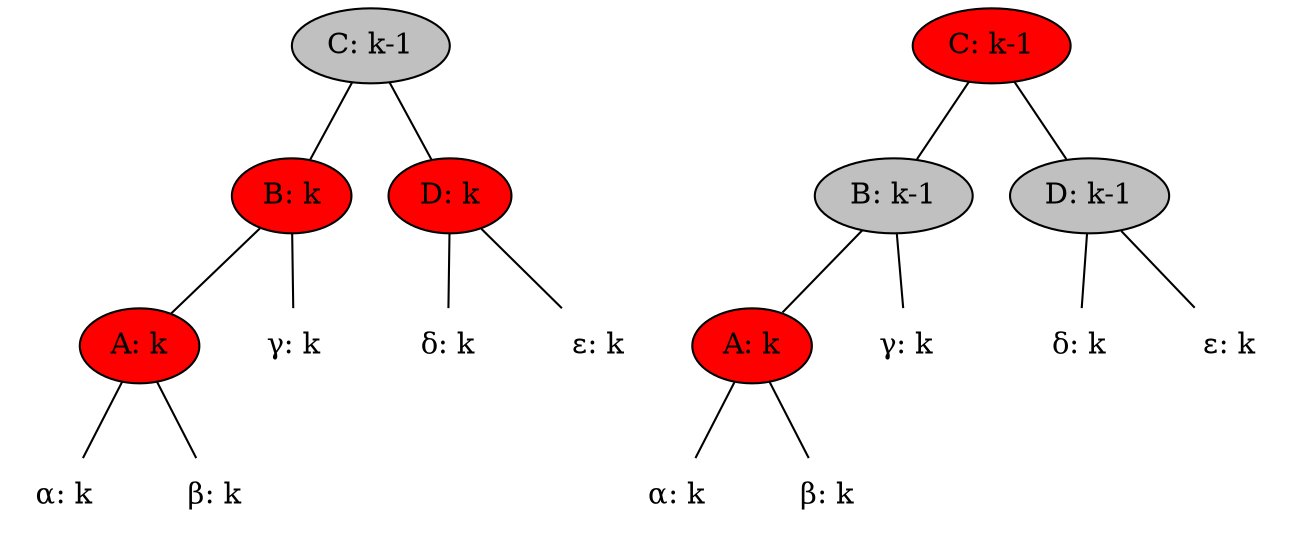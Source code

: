 digraph G {
  node [style=filled]
  edge [dir=none]
  {
    node [fillcolor=gray]
    C [label="C: k-1"]
    B2 [label="B: k-1"]
    D2 [label="D: k-1"]
  }
  {
    node [fillcolor=red]
    A [label="A: k"]
    B [label="B: k"]
    D [label="D: k"]
    A2 [label="A: k"]
    C2 [label="C: k-1"]
  }
  {
    node [shape=plaintext, fillcolor=white]
    α [label="α: k"]
    β [label="β: k"]
    γ [label="γ: k"]
    δ [label="δ: k"]
    ε [label="ε: k"]
    α2 [label="α: k"]
    β2 [label="β: k"]
    γ2 [label="γ: k"]
    δ2 [label="δ: k"]
    ε2 [label="ε: k"]
  }
  C -> B
  C -> D
  B -> A
  B -> γ
  A -> α
  A -> β
  D -> δ
  D -> ε

  C2 -> B2
  C2 -> D2
  B2 -> A2
  A2 -> α2
  A2 -> β2
  B2 -> γ2
  D2 -> δ2
  D2 -> ε2
}
